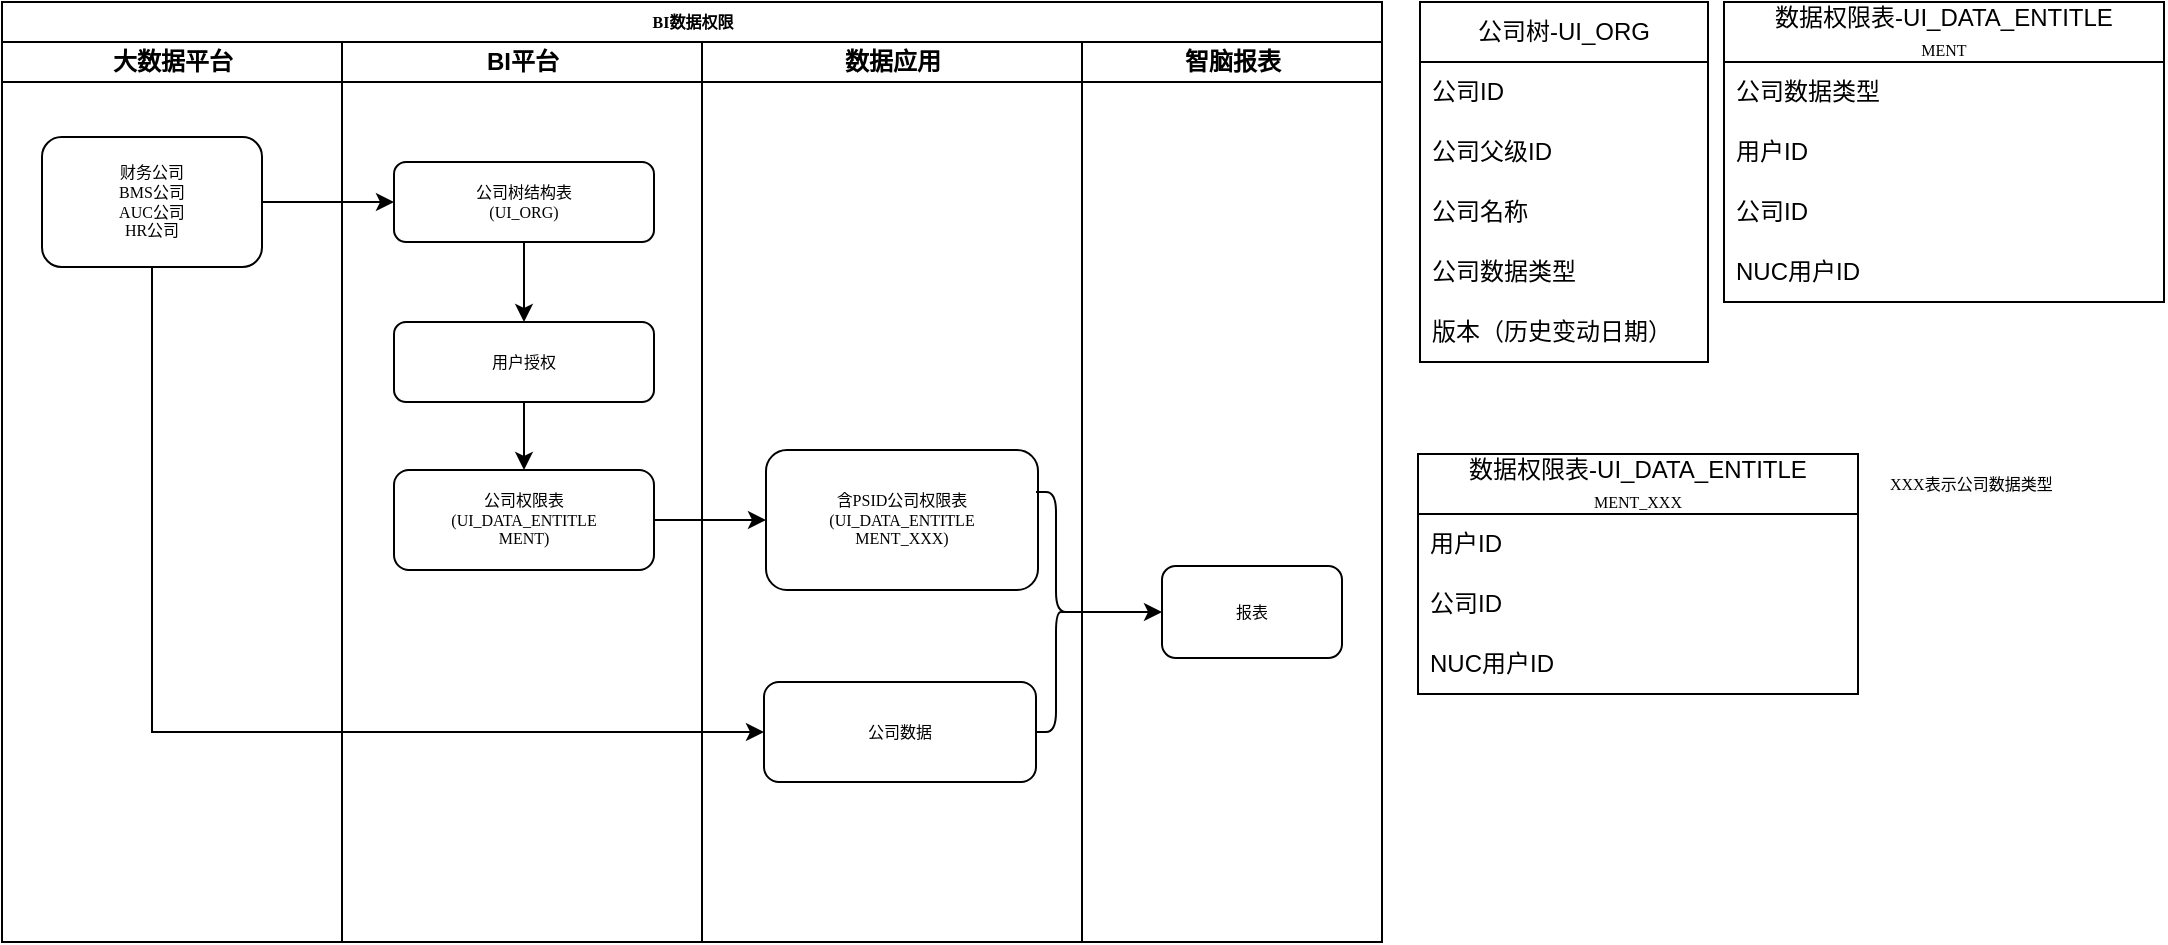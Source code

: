 <mxfile version="20.8.15" type="github">
  <diagram name="Page-1" id="74e2e168-ea6b-b213-b513-2b3c1d86103e">
    <mxGraphModel dx="1436" dy="758" grid="1" gridSize="10" guides="1" tooltips="1" connect="1" arrows="1" fold="1" page="1" pageScale="1" pageWidth="1100" pageHeight="850" background="none" math="0" shadow="0">
      <root>
        <mxCell id="0" />
        <mxCell id="1" parent="0" />
        <mxCell id="77e6c97f196da883-1" value="BI数据权限" style="swimlane;html=1;childLayout=stackLayout;startSize=20;rounded=0;shadow=0;labelBackgroundColor=none;strokeWidth=1;fontFamily=Verdana;fontSize=8;align=center;" parent="1" vertex="1">
          <mxGeometry x="70" y="87" width="690" height="470" as="geometry" />
        </mxCell>
        <mxCell id="77e6c97f196da883-3" value="大数据平台" style="swimlane;html=1;startSize=20;" parent="77e6c97f196da883-1" vertex="1">
          <mxGeometry y="20" width="170" height="450" as="geometry" />
        </mxCell>
        <mxCell id="vr878de87EXBtDR58rlz-1" value="财务公司&lt;br&gt;BMS公司&lt;br&gt;AUC公司&lt;br&gt;HR公司" style="rounded=1;whiteSpace=wrap;html=1;shadow=0;labelBackgroundColor=none;strokeWidth=1;fontFamily=Verdana;fontSize=8;align=center;" vertex="1" parent="77e6c97f196da883-3">
          <mxGeometry x="20" y="47.5" width="110" height="65" as="geometry" />
        </mxCell>
        <mxCell id="77e6c97f196da883-4" value="BI平台" style="swimlane;html=1;startSize=20;" parent="77e6c97f196da883-1" vertex="1">
          <mxGeometry x="170" y="20" width="180" height="450" as="geometry" />
        </mxCell>
        <mxCell id="vr878de87EXBtDR58rlz-6" style="edgeStyle=orthogonalEdgeStyle;rounded=0;orthogonalLoop=1;jettySize=auto;html=1;exitX=0.5;exitY=1;exitDx=0;exitDy=0;" edge="1" parent="77e6c97f196da883-4" source="77e6c97f196da883-12" target="vr878de87EXBtDR58rlz-2">
          <mxGeometry relative="1" as="geometry" />
        </mxCell>
        <mxCell id="77e6c97f196da883-12" value="公司树结构表&lt;br&gt;(UI_ORG)" style="rounded=1;whiteSpace=wrap;html=1;shadow=0;labelBackgroundColor=none;strokeWidth=1;fontFamily=Verdana;fontSize=8;align=center;" parent="77e6c97f196da883-4" vertex="1">
          <mxGeometry x="26" y="60" width="130" height="40" as="geometry" />
        </mxCell>
        <mxCell id="vr878de87EXBtDR58rlz-2" value="用户授权" style="rounded=1;whiteSpace=wrap;html=1;shadow=0;labelBackgroundColor=none;strokeWidth=1;fontFamily=Verdana;fontSize=8;align=center;" vertex="1" parent="77e6c97f196da883-4">
          <mxGeometry x="26" y="140" width="130" height="40" as="geometry" />
        </mxCell>
        <mxCell id="77e6c97f196da883-5" value="数据应用" style="swimlane;html=1;startSize=20;movable=1;resizable=1;rotatable=1;deletable=1;editable=1;connectable=1;" parent="77e6c97f196da883-1" vertex="1">
          <mxGeometry x="350" y="20" width="190" height="450" as="geometry" />
        </mxCell>
        <mxCell id="vr878de87EXBtDR58rlz-5" value="含PSID公司权限表&lt;br&gt;(UI_DATA_ENTITLE&lt;br&gt;MENT_XXX)" style="rounded=1;whiteSpace=wrap;html=1;shadow=0;labelBackgroundColor=none;strokeWidth=1;fontFamily=Verdana;fontSize=8;align=center;" vertex="1" parent="77e6c97f196da883-5">
          <mxGeometry x="32" y="204" width="136" height="70" as="geometry" />
        </mxCell>
        <mxCell id="vr878de87EXBtDR58rlz-39" value="公司数据" style="rounded=1;whiteSpace=wrap;html=1;shadow=0;labelBackgroundColor=none;strokeWidth=1;fontFamily=Verdana;fontSize=8;align=center;" vertex="1" parent="77e6c97f196da883-5">
          <mxGeometry x="31" y="320" width="136" height="50" as="geometry" />
        </mxCell>
        <mxCell id="vr878de87EXBtDR58rlz-49" value="" style="shape=curlyBracket;whiteSpace=wrap;html=1;rounded=1;flipH=1;labelPosition=right;verticalLabelPosition=middle;align=left;verticalAlign=middle;" vertex="1" parent="77e6c97f196da883-5">
          <mxGeometry x="167" y="225" width="20" height="120" as="geometry" />
        </mxCell>
        <mxCell id="vr878de87EXBtDR58rlz-10" style="edgeStyle=orthogonalEdgeStyle;rounded=0;orthogonalLoop=1;jettySize=auto;html=1;exitX=1;exitY=0.5;exitDx=0;exitDy=0;" edge="1" parent="77e6c97f196da883-1" source="vr878de87EXBtDR58rlz-1" target="77e6c97f196da883-12">
          <mxGeometry relative="1" as="geometry" />
        </mxCell>
        <mxCell id="vr878de87EXBtDR58rlz-40" style="edgeStyle=orthogonalEdgeStyle;rounded=0;orthogonalLoop=1;jettySize=auto;html=1;exitX=0.5;exitY=1;exitDx=0;exitDy=0;entryX=0;entryY=0.5;entryDx=0;entryDy=0;" edge="1" parent="77e6c97f196da883-1" source="vr878de87EXBtDR58rlz-1" target="vr878de87EXBtDR58rlz-39">
          <mxGeometry relative="1" as="geometry" />
        </mxCell>
        <mxCell id="vr878de87EXBtDR58rlz-8" style="edgeStyle=orthogonalEdgeStyle;rounded=0;orthogonalLoop=1;jettySize=auto;html=1;exitX=1;exitY=0.5;exitDx=0;exitDy=0;" edge="1" parent="1" source="vr878de87EXBtDR58rlz-3" target="vr878de87EXBtDR58rlz-5">
          <mxGeometry relative="1" as="geometry" />
        </mxCell>
        <mxCell id="vr878de87EXBtDR58rlz-3" value="公司权限表&lt;br&gt;(UI_DATA_ENTITLE&lt;br&gt;MENT)" style="rounded=1;whiteSpace=wrap;html=1;shadow=0;labelBackgroundColor=none;strokeWidth=1;fontFamily=Verdana;fontSize=8;align=center;" vertex="1" parent="1">
          <mxGeometry x="266" y="321" width="130" height="50" as="geometry" />
        </mxCell>
        <mxCell id="vr878de87EXBtDR58rlz-7" style="edgeStyle=orthogonalEdgeStyle;rounded=0;orthogonalLoop=1;jettySize=auto;html=1;exitX=0.5;exitY=1;exitDx=0;exitDy=0;entryX=0.5;entryY=0;entryDx=0;entryDy=0;" edge="1" parent="1" source="vr878de87EXBtDR58rlz-2" target="vr878de87EXBtDR58rlz-3">
          <mxGeometry relative="1" as="geometry" />
        </mxCell>
        <mxCell id="vr878de87EXBtDR58rlz-11" value="数据权限表-UI_DATA_ENTITLE&lt;br style=&quot;border-color: var(--border-color); font-family: Verdana; font-size: 8px;&quot;&gt;&lt;span style=&quot;font-family: Verdana; font-size: 8px;&quot;&gt;MENT&lt;/span&gt;" style="swimlane;fontStyle=0;childLayout=stackLayout;horizontal=1;startSize=30;horizontalStack=0;resizeParent=1;resizeParentMax=0;resizeLast=0;collapsible=1;marginBottom=0;whiteSpace=wrap;html=1;" vertex="1" parent="1">
          <mxGeometry x="931" y="87" width="220" height="150" as="geometry">
            <mxRectangle x="923" y="40" width="210" height="40" as="alternateBounds" />
          </mxGeometry>
        </mxCell>
        <mxCell id="vr878de87EXBtDR58rlz-12" value="公司数据类型" style="text;strokeColor=none;fillColor=none;align=left;verticalAlign=middle;spacingLeft=4;spacingRight=4;overflow=hidden;points=[[0,0.5],[1,0.5]];portConstraint=eastwest;rotatable=0;whiteSpace=wrap;html=1;" vertex="1" parent="vr878de87EXBtDR58rlz-11">
          <mxGeometry y="30" width="220" height="30" as="geometry" />
        </mxCell>
        <mxCell id="vr878de87EXBtDR58rlz-13" value="用户ID" style="text;strokeColor=none;fillColor=none;align=left;verticalAlign=middle;spacingLeft=4;spacingRight=4;overflow=hidden;points=[[0,0.5],[1,0.5]];portConstraint=eastwest;rotatable=0;whiteSpace=wrap;html=1;" vertex="1" parent="vr878de87EXBtDR58rlz-11">
          <mxGeometry y="60" width="220" height="30" as="geometry" />
        </mxCell>
        <mxCell id="vr878de87EXBtDR58rlz-16" value="公司ID" style="text;strokeColor=none;fillColor=none;align=left;verticalAlign=middle;spacingLeft=4;spacingRight=4;overflow=hidden;points=[[0,0.5],[1,0.5]];portConstraint=eastwest;rotatable=0;whiteSpace=wrap;html=1;" vertex="1" parent="vr878de87EXBtDR58rlz-11">
          <mxGeometry y="90" width="220" height="30" as="geometry" />
        </mxCell>
        <mxCell id="vr878de87EXBtDR58rlz-14" value="NUC用户ID" style="text;strokeColor=none;fillColor=none;align=left;verticalAlign=middle;spacingLeft=4;spacingRight=4;overflow=hidden;points=[[0,0.5],[1,0.5]];portConstraint=eastwest;rotatable=0;whiteSpace=wrap;html=1;" vertex="1" parent="vr878de87EXBtDR58rlz-11">
          <mxGeometry y="120" width="220" height="30" as="geometry" />
        </mxCell>
        <mxCell id="vr878de87EXBtDR58rlz-18" value="公司树-UI_ORG" style="swimlane;fontStyle=0;childLayout=stackLayout;horizontal=1;startSize=30;horizontalStack=0;resizeParent=1;resizeParentMax=0;resizeLast=0;collapsible=1;marginBottom=0;whiteSpace=wrap;html=1;" vertex="1" parent="1">
          <mxGeometry x="779" y="87" width="144" height="180" as="geometry">
            <mxRectangle x="779" y="40" width="130" height="30" as="alternateBounds" />
          </mxGeometry>
        </mxCell>
        <mxCell id="vr878de87EXBtDR58rlz-19" value="公司ID" style="text;strokeColor=none;fillColor=none;align=left;verticalAlign=middle;spacingLeft=4;spacingRight=4;overflow=hidden;points=[[0,0.5],[1,0.5]];portConstraint=eastwest;rotatable=0;whiteSpace=wrap;html=1;" vertex="1" parent="vr878de87EXBtDR58rlz-18">
          <mxGeometry y="30" width="144" height="30" as="geometry" />
        </mxCell>
        <mxCell id="vr878de87EXBtDR58rlz-20" value="公司父级ID" style="text;strokeColor=none;fillColor=none;align=left;verticalAlign=middle;spacingLeft=4;spacingRight=4;overflow=hidden;points=[[0,0.5],[1,0.5]];portConstraint=eastwest;rotatable=0;whiteSpace=wrap;html=1;" vertex="1" parent="vr878de87EXBtDR58rlz-18">
          <mxGeometry y="60" width="144" height="30" as="geometry" />
        </mxCell>
        <mxCell id="vr878de87EXBtDR58rlz-21" value="公司名称" style="text;strokeColor=none;fillColor=none;align=left;verticalAlign=middle;spacingLeft=4;spacingRight=4;overflow=hidden;points=[[0,0.5],[1,0.5]];portConstraint=eastwest;rotatable=0;whiteSpace=wrap;html=1;" vertex="1" parent="vr878de87EXBtDR58rlz-18">
          <mxGeometry y="90" width="144" height="30" as="geometry" />
        </mxCell>
        <mxCell id="vr878de87EXBtDR58rlz-22" value="公司数据类型" style="text;strokeColor=none;fillColor=none;align=left;verticalAlign=middle;spacingLeft=4;spacingRight=4;overflow=hidden;points=[[0,0.5],[1,0.5]];portConstraint=eastwest;rotatable=0;whiteSpace=wrap;html=1;" vertex="1" parent="vr878de87EXBtDR58rlz-18">
          <mxGeometry y="120" width="144" height="30" as="geometry" />
        </mxCell>
        <mxCell id="vr878de87EXBtDR58rlz-52" value="版本（历史变动日期）" style="text;strokeColor=none;fillColor=none;align=left;verticalAlign=middle;spacingLeft=4;spacingRight=4;overflow=hidden;points=[[0,0.5],[1,0.5]];portConstraint=eastwest;rotatable=0;whiteSpace=wrap;html=1;" vertex="1" parent="vr878de87EXBtDR58rlz-18">
          <mxGeometry y="150" width="144" height="30" as="geometry" />
        </mxCell>
        <mxCell id="vr878de87EXBtDR58rlz-33" value="数据权限表-UI_DATA_ENTITLE&lt;br style=&quot;border-color: var(--border-color); font-family: Verdana; font-size: 8px;&quot;&gt;&lt;span style=&quot;font-family: Verdana; font-size: 8px;&quot;&gt;MENT_XXX&lt;/span&gt;" style="swimlane;fontStyle=0;childLayout=stackLayout;horizontal=1;startSize=30;horizontalStack=0;resizeParent=1;resizeParentMax=0;resizeLast=0;collapsible=1;marginBottom=0;whiteSpace=wrap;html=1;" vertex="1" parent="1">
          <mxGeometry x="778" y="313" width="220" height="120" as="geometry" />
        </mxCell>
        <mxCell id="vr878de87EXBtDR58rlz-35" value="用户ID" style="text;strokeColor=none;fillColor=none;align=left;verticalAlign=middle;spacingLeft=4;spacingRight=4;overflow=hidden;points=[[0,0.5],[1,0.5]];portConstraint=eastwest;rotatable=0;whiteSpace=wrap;html=1;" vertex="1" parent="vr878de87EXBtDR58rlz-33">
          <mxGeometry y="30" width="220" height="30" as="geometry" />
        </mxCell>
        <mxCell id="vr878de87EXBtDR58rlz-36" value="公司ID" style="text;strokeColor=none;fillColor=none;align=left;verticalAlign=middle;spacingLeft=4;spacingRight=4;overflow=hidden;points=[[0,0.5],[1,0.5]];portConstraint=eastwest;rotatable=0;whiteSpace=wrap;html=1;" vertex="1" parent="vr878de87EXBtDR58rlz-33">
          <mxGeometry y="60" width="220" height="30" as="geometry" />
        </mxCell>
        <mxCell id="vr878de87EXBtDR58rlz-37" value="NUC用户ID" style="text;strokeColor=none;fillColor=none;align=left;verticalAlign=middle;spacingLeft=4;spacingRight=4;overflow=hidden;points=[[0,0.5],[1,0.5]];portConstraint=eastwest;rotatable=0;whiteSpace=wrap;html=1;" vertex="1" parent="vr878de87EXBtDR58rlz-33">
          <mxGeometry y="90" width="220" height="30" as="geometry" />
        </mxCell>
        <mxCell id="vr878de87EXBtDR58rlz-38" value="&lt;span style=&quot;color: rgb(0, 0, 0); font-family: Verdana; font-size: 8px; font-style: normal; font-variant-ligatures: normal; font-variant-caps: normal; font-weight: 400; letter-spacing: normal; orphans: 2; text-align: center; text-indent: 0px; text-transform: none; widows: 2; word-spacing: 0px; -webkit-text-stroke-width: 0px; background-color: rgb(251, 251, 251); text-decoration-thickness: initial; text-decoration-style: initial; text-decoration-color: initial; float: none; display: inline !important;&quot;&gt;XXX表示公司数据类型&lt;/span&gt;" style="text;whiteSpace=wrap;html=1;" vertex="1" parent="1">
          <mxGeometry x="1012" y="313" width="140" height="25" as="geometry" />
        </mxCell>
        <mxCell id="vr878de87EXBtDR58rlz-41" value="智脑报表" style="swimlane;html=1;startSize=20;movable=1;resizable=1;rotatable=1;deletable=1;editable=1;connectable=1;" vertex="1" parent="1">
          <mxGeometry x="610" y="107" width="150" height="450" as="geometry" />
        </mxCell>
        <mxCell id="vr878de87EXBtDR58rlz-43" value="报表" style="rounded=1;whiteSpace=wrap;html=1;shadow=0;labelBackgroundColor=none;strokeWidth=1;fontFamily=Verdana;fontSize=8;align=center;" vertex="1" parent="vr878de87EXBtDR58rlz-41">
          <mxGeometry x="40" y="262" width="90" height="46" as="geometry" />
        </mxCell>
        <mxCell id="vr878de87EXBtDR58rlz-50" style="edgeStyle=orthogonalEdgeStyle;rounded=0;orthogonalLoop=1;jettySize=auto;html=1;exitX=0.1;exitY=0.5;exitDx=0;exitDy=0;exitPerimeter=0;entryX=0;entryY=0.5;entryDx=0;entryDy=0;" edge="1" parent="1" source="vr878de87EXBtDR58rlz-49" target="vr878de87EXBtDR58rlz-43">
          <mxGeometry relative="1" as="geometry" />
        </mxCell>
      </root>
    </mxGraphModel>
  </diagram>
</mxfile>
